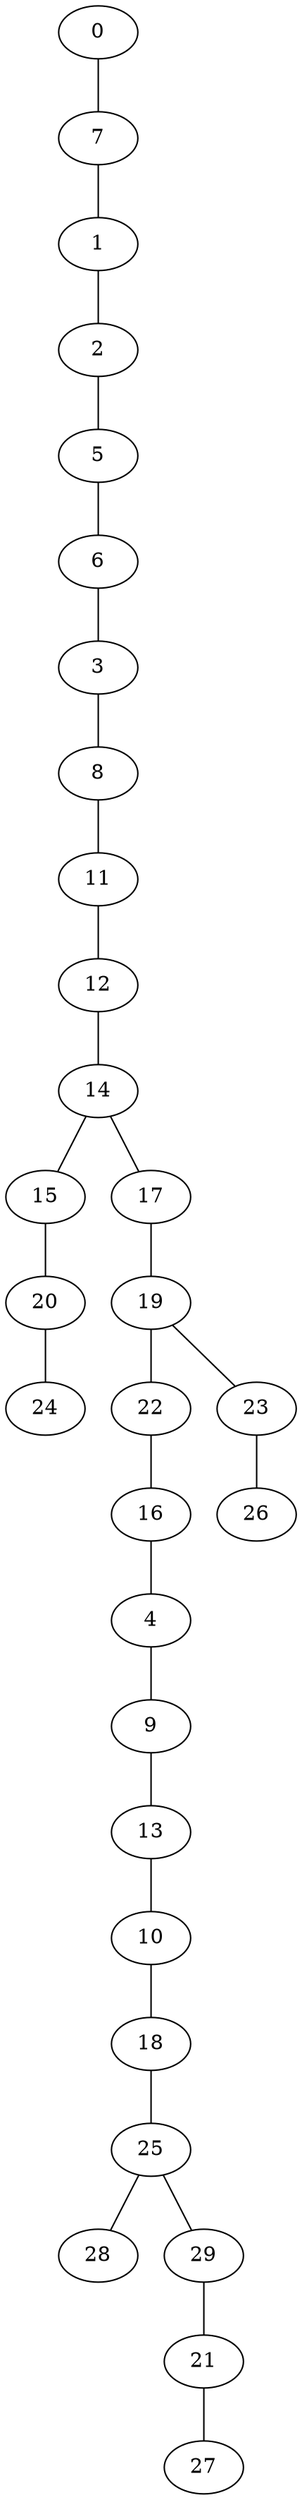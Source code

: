 graph {

0--7   
7--1   
1--2   
2--5   
5--6   
6--3   
3--8   
8--11   
11--12   
12--14   
14--15   
15--20   
20--24   
14--17   
17--19   
19--22   
22--16   
16--4   
4--9   
9--13   
13--10   
10--18   
18--25   
25--28   
25--29   
29--21   
21--27   
19--23   
23--26   
}
